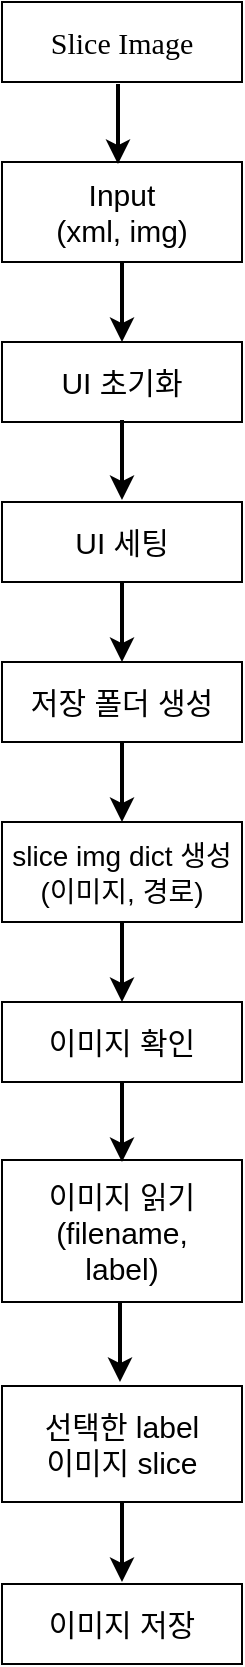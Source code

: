 <mxfile version="17.4.0" type="device"><diagram id="hh8vHTcDnVzH2u0dLY9m" name="Page-1"><mxGraphModel dx="1293" dy="1074" grid="1" gridSize="10" guides="1" tooltips="1" connect="1" arrows="1" fold="1" page="1" pageScale="1" pageWidth="827" pageHeight="1169" math="0" shadow="0"><root><mxCell id="0"/><mxCell id="1" parent="0"/><mxCell id="ITPnSjEPVa4o_qExGa0_-1" value="&lt;font face=&quot;맑은 고딕&quot;&gt;&lt;span style=&quot;font-size: 15px&quot;&gt;Slice Image&lt;/span&gt;&lt;/font&gt;" style="rounded=0;whiteSpace=wrap;html=1;" parent="1" vertex="1"><mxGeometry x="380" y="40" width="120" height="40" as="geometry"/></mxCell><mxCell id="ITPnSjEPVa4o_qExGa0_-2" value="&lt;font style=&quot;font-size: 15px&quot;&gt;Input&lt;br&gt;(xml, img)&lt;/font&gt;" style="rounded=0;whiteSpace=wrap;html=1;" parent="1" vertex="1"><mxGeometry x="380" y="120" width="120" height="50" as="geometry"/></mxCell><mxCell id="ITPnSjEPVa4o_qExGa0_-3" value="UI 초기화" style="rounded=0;whiteSpace=wrap;html=1;fontSize=15;" parent="1" vertex="1"><mxGeometry x="380" y="210" width="120" height="40" as="geometry"/></mxCell><mxCell id="ITPnSjEPVa4o_qExGa0_-4" value="UI 세팅" style="rounded=0;whiteSpace=wrap;html=1;fontSize=15;" parent="1" vertex="1"><mxGeometry x="380" y="290" width="120" height="40" as="geometry"/></mxCell><mxCell id="ITPnSjEPVa4o_qExGa0_-5" value="저장 폴더 생성" style="rounded=0;whiteSpace=wrap;html=1;fontSize=15;" parent="1" vertex="1"><mxGeometry x="380" y="370" width="120" height="40" as="geometry"/></mxCell><mxCell id="ITPnSjEPVa4o_qExGa0_-6" value="&lt;font style=&quot;font-size: 14px&quot;&gt;slice img dict 생성&lt;br&gt;(이미지, 경로)&lt;/font&gt;" style="rounded=0;whiteSpace=wrap;html=1;fontSize=15;" parent="1" vertex="1"><mxGeometry x="380" y="450" width="120" height="50" as="geometry"/></mxCell><mxCell id="ITPnSjEPVa4o_qExGa0_-8" value="&lt;font style=&quot;vertical-align: inherit&quot;&gt;&lt;font style=&quot;vertical-align: inherit&quot;&gt;이미지&amp;nbsp;&lt;/font&gt;&lt;/font&gt;&lt;font style=&quot;vertical-align: inherit&quot;&gt;&lt;font style=&quot;vertical-align: inherit&quot;&gt;확인&lt;/font&gt;&lt;/font&gt;" style="rounded=0;whiteSpace=wrap;html=1;fontSize=15;" parent="1" vertex="1"><mxGeometry x="380" y="540" width="120" height="40" as="geometry"/></mxCell><mxCell id="ITPnSjEPVa4o_qExGa0_-9" value="이미지 읽기&lt;br&gt;(filename,&lt;br&gt;label)" style="rounded=0;whiteSpace=wrap;html=1;fontSize=15;" parent="1" vertex="1"><mxGeometry x="380" y="619" width="120" height="71" as="geometry"/></mxCell><mxCell id="ITPnSjEPVa4o_qExGa0_-10" value="선택한 label&lt;br&gt;이미지 slice" style="rounded=0;whiteSpace=wrap;html=1;fontSize=15;" parent="1" vertex="1"><mxGeometry x="380" y="732" width="120" height="58" as="geometry"/></mxCell><mxCell id="ITPnSjEPVa4o_qExGa0_-11" value="이미지 저장" style="rounded=0;whiteSpace=wrap;html=1;fontSize=15;" parent="1" vertex="1"><mxGeometry x="380" y="831" width="120" height="40" as="geometry"/></mxCell><mxCell id="ITPnSjEPVa4o_qExGa0_-15" value="" style="endArrow=classic;html=1;rounded=0;fontSize=15;strokeWidth=2;" parent="1" edge="1"><mxGeometry width="50" height="50" relative="1" as="geometry"><mxPoint x="438" y="81" as="sourcePoint"/><mxPoint x="438" y="121" as="targetPoint"/></mxGeometry></mxCell><mxCell id="ITPnSjEPVa4o_qExGa0_-16" value="" style="endArrow=classic;html=1;rounded=0;fontSize=15;strokeWidth=2;" parent="1" edge="1"><mxGeometry width="50" height="50" relative="1" as="geometry"><mxPoint x="440" y="170" as="sourcePoint"/><mxPoint x="440" y="210" as="targetPoint"/></mxGeometry></mxCell><mxCell id="ITPnSjEPVa4o_qExGa0_-17" value="" style="endArrow=classic;html=1;rounded=0;fontSize=15;strokeWidth=2;" parent="1" edge="1"><mxGeometry width="50" height="50" relative="1" as="geometry"><mxPoint x="440" y="249" as="sourcePoint"/><mxPoint x="440" y="289" as="targetPoint"/></mxGeometry></mxCell><mxCell id="ITPnSjEPVa4o_qExGa0_-18" value="" style="endArrow=classic;html=1;rounded=0;fontSize=15;strokeWidth=2;" parent="1" edge="1"><mxGeometry width="50" height="50" relative="1" as="geometry"><mxPoint x="440" y="330" as="sourcePoint"/><mxPoint x="440" y="370" as="targetPoint"/></mxGeometry></mxCell><mxCell id="ITPnSjEPVa4o_qExGa0_-19" value="" style="endArrow=classic;html=1;rounded=0;fontSize=15;strokeWidth=2;" parent="1" edge="1"><mxGeometry width="50" height="50" relative="1" as="geometry"><mxPoint x="440" y="410" as="sourcePoint"/><mxPoint x="440" y="450" as="targetPoint"/></mxGeometry></mxCell><mxCell id="ITPnSjEPVa4o_qExGa0_-21" value="" style="endArrow=classic;html=1;rounded=0;fontSize=15;strokeWidth=2;" parent="1" edge="1"><mxGeometry width="50" height="50" relative="1" as="geometry"><mxPoint x="440" y="500" as="sourcePoint"/><mxPoint x="440" y="540" as="targetPoint"/></mxGeometry></mxCell><mxCell id="ITPnSjEPVa4o_qExGa0_-22" value="" style="endArrow=classic;html=1;rounded=0;fontSize=15;strokeWidth=2;" parent="1" edge="1"><mxGeometry width="50" height="50" relative="1" as="geometry"><mxPoint x="440" y="580" as="sourcePoint"/><mxPoint x="440" y="620" as="targetPoint"/></mxGeometry></mxCell><mxCell id="ITPnSjEPVa4o_qExGa0_-23" value="" style="endArrow=classic;html=1;rounded=0;fontSize=15;strokeWidth=2;" parent="1" edge="1"><mxGeometry width="50" height="50" relative="1" as="geometry"><mxPoint x="439" y="690" as="sourcePoint"/><mxPoint x="439" y="730" as="targetPoint"/></mxGeometry></mxCell><mxCell id="ITPnSjEPVa4o_qExGa0_-24" value="" style="endArrow=classic;html=1;rounded=0;fontSize=15;strokeWidth=2;" parent="1" edge="1"><mxGeometry width="50" height="50" relative="1" as="geometry"><mxPoint x="440" y="790" as="sourcePoint"/><mxPoint x="440" y="830" as="targetPoint"/></mxGeometry></mxCell></root></mxGraphModel></diagram></mxfile>
